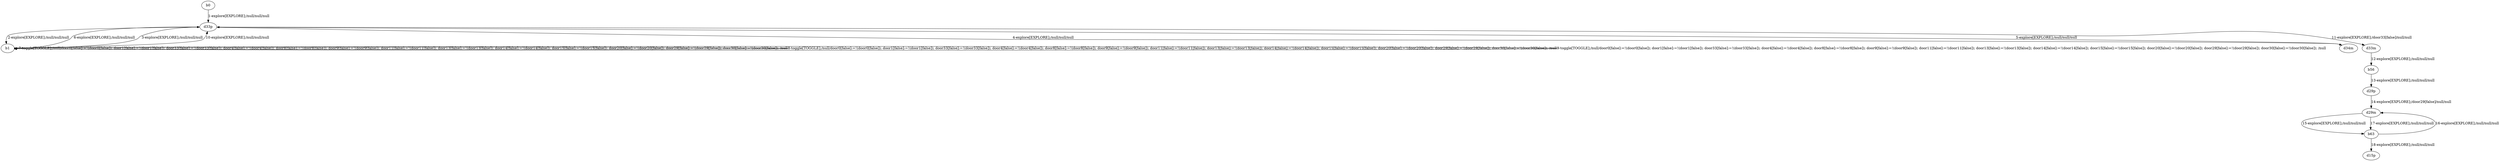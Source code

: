 # Total number of goals covered by this test: 2
# d29m --> b63
# b63 --> d15p

digraph g {
"b0" -> "d33p" [label = "1-explore[EXPLORE];/null/null/null"];
"d33p" -> "b1" [label = "2-explore[EXPLORE];/null/null/null"];
"b1" -> "d33p" [label = "3-explore[EXPLORE];/null/null/null"];
"d33p" -> "d34m" [label = "4-explore[EXPLORE];/null/null/null"];
"d34m" -> "d33p" [label = "5-explore[EXPLORE];/null/null/null"];
"d33p" -> "b1" [label = "6-explore[EXPLORE];/null/null/null"];
"b1" -> "b1" [label = "7-toggle[TOGGLE];/null/door0[false]:=!(door0[false]); door1[false]:=!(door1[false]); door33[false]:=!(door33[false]); door4[false]:=!(door4[false]); door8[false]:=!(door8[false]); door9[false]:=!(door9[false]); door11[false]:=!(door11[false]); door13[false]:=!(door13[false]); door14[false]:=!(door14[false]); door15[false]:=!(door15[false]); door20[false]:=!(door20[false]); door29[false]:=!(door29[false]); door30[false]:=!(door30[false]); /null"];
"b1" -> "b1" [label = "8-toggle[TOGGLE];/null/door0[false]:=!(door0[false]); door1[false]:=!(door1[false]); door33[false]:=!(door33[false]); door4[false]:=!(door4[false]); door8[false]:=!(door8[false]); door9[false]:=!(door9[false]); door11[false]:=!(door11[false]); door13[false]:=!(door13[false]); door14[false]:=!(door14[false]); door15[false]:=!(door15[false]); door20[false]:=!(door20[false]); door29[false]:=!(door29[false]); door30[false]:=!(door30[false]); /null"];
"b1" -> "b1" [label = "9-toggle[TOGGLE];/null/door0[false]:=!(door0[false]); door1[false]:=!(door1[false]); door33[false]:=!(door33[false]); door4[false]:=!(door4[false]); door8[false]:=!(door8[false]); door9[false]:=!(door9[false]); door11[false]:=!(door11[false]); door13[false]:=!(door13[false]); door14[false]:=!(door14[false]); door15[false]:=!(door15[false]); door20[false]:=!(door20[false]); door29[false]:=!(door29[false]); door30[false]:=!(door30[false]); /null"];
"b1" -> "d33p" [label = "10-explore[EXPLORE];/null/null/null"];
"d33p" -> "d33m" [label = "11-explore[EXPLORE];/door33[false]/null/null"];
"d33m" -> "b56" [label = "12-explore[EXPLORE];/null/null/null"];
"b56" -> "d29p" [label = "13-explore[EXPLORE];/null/null/null"];
"d29p" -> "d29m" [label = "14-explore[EXPLORE];/door29[false]/null/null"];
"d29m" -> "b63" [label = "15-explore[EXPLORE];/null/null/null"];
"b63" -> "d29m" [label = "16-explore[EXPLORE];/null/null/null"];
"d29m" -> "b63" [label = "17-explore[EXPLORE];/null/null/null"];
"b63" -> "d15p" [label = "18-explore[EXPLORE];/null/null/null"];
}